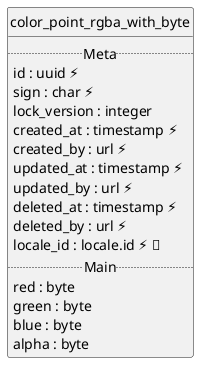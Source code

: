 @startuml uml
skinparam monochrome true
skinparam linetype ortho
hide circle

entity color_point_rgba_with_byte {
  .. Meta ..
  id : uuid ⚡
  sign : char ⚡
  lock_version : integer
  created_at : timestamp ⚡
  created_by : url ⚡
  updated_at : timestamp ⚡
  updated_by : url ⚡
  deleted_at : timestamp ⚡
  deleted_by : url ⚡
  locale_id : locale.id ⚡ 🔑
  .. Main ..
  red : byte
  green : byte
  blue : byte
  alpha : byte
}

@enduml
